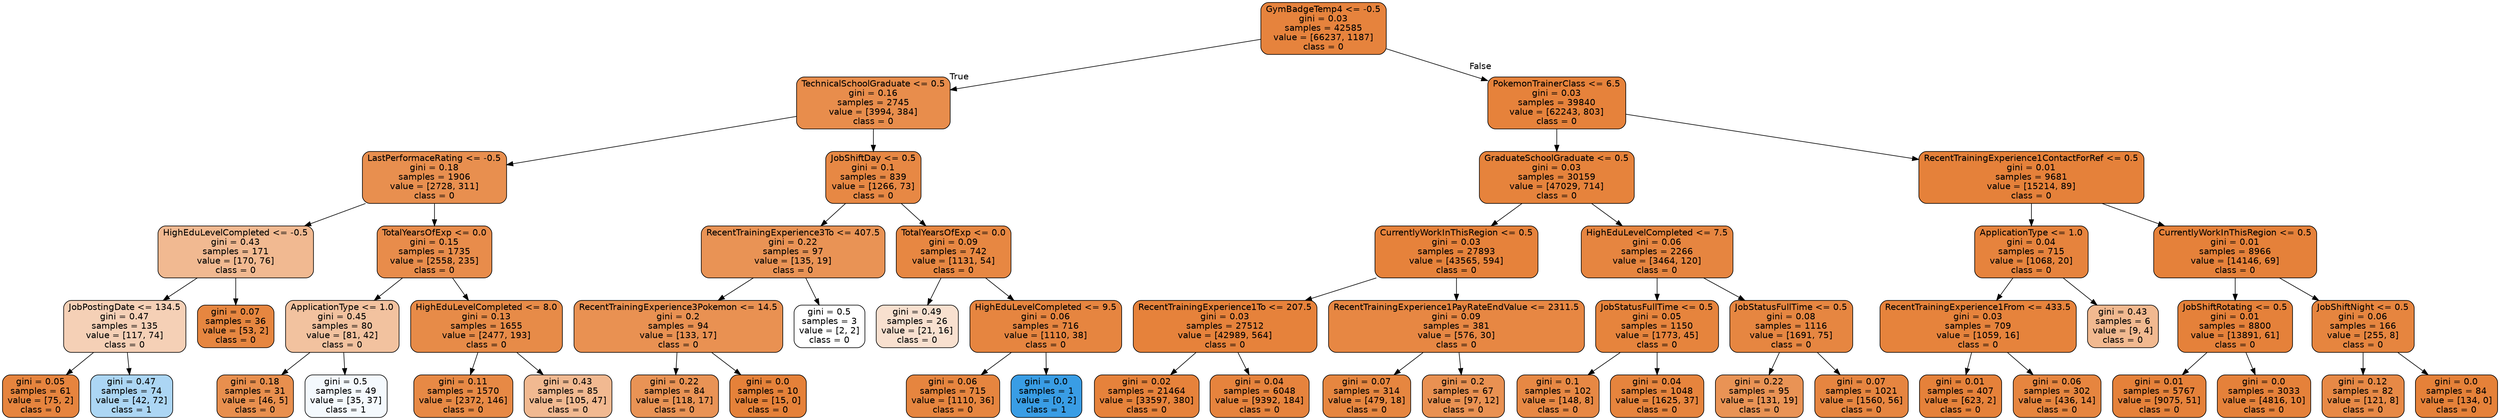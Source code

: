 digraph Tree {
node [shape=box, style="filled, rounded", color="black", fontname=helvetica] ;
edge [fontname=helvetica] ;
0 [label="GymBadgeTemp4 <= -0.5\ngini = 0.03\nsamples = 42585\nvalue = [66237, 1187]\nclass = 0", fillcolor="#e58139fa"] ;
1 [label="TechnicalSchoolGraduate <= 0.5\ngini = 0.16\nsamples = 2745\nvalue = [3994, 384]\nclass = 0", fillcolor="#e58139e6"] ;
0 -> 1 [labeldistance=2.5, labelangle=45, headlabel="True"] ;
2 [label="LastPerformaceRating <= -0.5\ngini = 0.18\nsamples = 1906\nvalue = [2728, 311]\nclass = 0", fillcolor="#e58139e2"] ;
1 -> 2 ;
3 [label="HighEduLevelCompleted <= -0.5\ngini = 0.43\nsamples = 171\nvalue = [170, 76]\nclass = 0", fillcolor="#e581398d"] ;
2 -> 3 ;
4 [label="JobPostingDate <= 134.5\ngini = 0.47\nsamples = 135\nvalue = [117, 74]\nclass = 0", fillcolor="#e581395e"] ;
3 -> 4 ;
5 [label="gini = 0.05\nsamples = 61\nvalue = [75, 2]\nclass = 0", fillcolor="#e58139f8"] ;
4 -> 5 ;
6 [label="gini = 0.47\nsamples = 74\nvalue = [42, 72]\nclass = 1", fillcolor="#399de56a"] ;
4 -> 6 ;
7 [label="gini = 0.07\nsamples = 36\nvalue = [53, 2]\nclass = 0", fillcolor="#e58139f5"] ;
3 -> 7 ;
8 [label="TotalYearsOfExp <= 0.0\ngini = 0.15\nsamples = 1735\nvalue = [2558, 235]\nclass = 0", fillcolor="#e58139e8"] ;
2 -> 8 ;
9 [label="ApplicationType <= 1.0\ngini = 0.45\nsamples = 80\nvalue = [81, 42]\nclass = 0", fillcolor="#e581397b"] ;
8 -> 9 ;
10 [label="gini = 0.18\nsamples = 31\nvalue = [46, 5]\nclass = 0", fillcolor="#e58139e3"] ;
9 -> 10 ;
11 [label="gini = 0.5\nsamples = 49\nvalue = [35, 37]\nclass = 1", fillcolor="#399de50e"] ;
9 -> 11 ;
12 [label="HighEduLevelCompleted <= 8.0\ngini = 0.13\nsamples = 1655\nvalue = [2477, 193]\nclass = 0", fillcolor="#e58139eb"] ;
8 -> 12 ;
13 [label="gini = 0.11\nsamples = 1570\nvalue = [2372, 146]\nclass = 0", fillcolor="#e58139ef"] ;
12 -> 13 ;
14 [label="gini = 0.43\nsamples = 85\nvalue = [105, 47]\nclass = 0", fillcolor="#e581398d"] ;
12 -> 14 ;
15 [label="JobShiftDay <= 0.5\ngini = 0.1\nsamples = 839\nvalue = [1266, 73]\nclass = 0", fillcolor="#e58139f0"] ;
1 -> 15 ;
16 [label="RecentTrainingExperience3To <= 407.5\ngini = 0.22\nsamples = 97\nvalue = [135, 19]\nclass = 0", fillcolor="#e58139db"] ;
15 -> 16 ;
17 [label="RecentTrainingExperience3Pokemon <= 14.5\ngini = 0.2\nsamples = 94\nvalue = [133, 17]\nclass = 0", fillcolor="#e58139de"] ;
16 -> 17 ;
18 [label="gini = 0.22\nsamples = 84\nvalue = [118, 17]\nclass = 0", fillcolor="#e58139da"] ;
17 -> 18 ;
19 [label="gini = 0.0\nsamples = 10\nvalue = [15, 0]\nclass = 0", fillcolor="#e58139ff"] ;
17 -> 19 ;
20 [label="gini = 0.5\nsamples = 3\nvalue = [2, 2]\nclass = 0", fillcolor="#e5813900"] ;
16 -> 20 ;
21 [label="TotalYearsOfExp <= 0.0\ngini = 0.09\nsamples = 742\nvalue = [1131, 54]\nclass = 0", fillcolor="#e58139f3"] ;
15 -> 21 ;
22 [label="gini = 0.49\nsamples = 26\nvalue = [21, 16]\nclass = 0", fillcolor="#e581393d"] ;
21 -> 22 ;
23 [label="HighEduLevelCompleted <= 9.5\ngini = 0.06\nsamples = 716\nvalue = [1110, 38]\nclass = 0", fillcolor="#e58139f6"] ;
21 -> 23 ;
24 [label="gini = 0.06\nsamples = 715\nvalue = [1110, 36]\nclass = 0", fillcolor="#e58139f7"] ;
23 -> 24 ;
25 [label="gini = 0.0\nsamples = 1\nvalue = [0, 2]\nclass = 1", fillcolor="#399de5ff"] ;
23 -> 25 ;
26 [label="PokemonTrainerClass <= 6.5\ngini = 0.03\nsamples = 39840\nvalue = [62243, 803]\nclass = 0", fillcolor="#e58139fc"] ;
0 -> 26 [labeldistance=2.5, labelangle=-45, headlabel="False"] ;
27 [label="GraduateSchoolGraduate <= 0.5\ngini = 0.03\nsamples = 30159\nvalue = [47029, 714]\nclass = 0", fillcolor="#e58139fb"] ;
26 -> 27 ;
28 [label="CurrentlyWorkInThisRegion <= 0.5\ngini = 0.03\nsamples = 27893\nvalue = [43565, 594]\nclass = 0", fillcolor="#e58139fc"] ;
27 -> 28 ;
29 [label="RecentTrainingExperience1To <= 207.5\ngini = 0.03\nsamples = 27512\nvalue = [42989, 564]\nclass = 0", fillcolor="#e58139fc"] ;
28 -> 29 ;
30 [label="gini = 0.02\nsamples = 21464\nvalue = [33597, 380]\nclass = 0", fillcolor="#e58139fc"] ;
29 -> 30 ;
31 [label="gini = 0.04\nsamples = 6048\nvalue = [9392, 184]\nclass = 0", fillcolor="#e58139fa"] ;
29 -> 31 ;
32 [label="RecentTrainingExperience1PayRateEndValue <= 2311.5\ngini = 0.09\nsamples = 381\nvalue = [576, 30]\nclass = 0", fillcolor="#e58139f2"] ;
28 -> 32 ;
33 [label="gini = 0.07\nsamples = 314\nvalue = [479, 18]\nclass = 0", fillcolor="#e58139f5"] ;
32 -> 33 ;
34 [label="gini = 0.2\nsamples = 67\nvalue = [97, 12]\nclass = 0", fillcolor="#e58139df"] ;
32 -> 34 ;
35 [label="HighEduLevelCompleted <= 7.5\ngini = 0.06\nsamples = 2266\nvalue = [3464, 120]\nclass = 0", fillcolor="#e58139f6"] ;
27 -> 35 ;
36 [label="JobStatusFullTime <= 0.5\ngini = 0.05\nsamples = 1150\nvalue = [1773, 45]\nclass = 0", fillcolor="#e58139f9"] ;
35 -> 36 ;
37 [label="gini = 0.1\nsamples = 102\nvalue = [148, 8]\nclass = 0", fillcolor="#e58139f1"] ;
36 -> 37 ;
38 [label="gini = 0.04\nsamples = 1048\nvalue = [1625, 37]\nclass = 0", fillcolor="#e58139f9"] ;
36 -> 38 ;
39 [label="JobStatusFullTime <= 0.5\ngini = 0.08\nsamples = 1116\nvalue = [1691, 75]\nclass = 0", fillcolor="#e58139f4"] ;
35 -> 39 ;
40 [label="gini = 0.22\nsamples = 95\nvalue = [131, 19]\nclass = 0", fillcolor="#e58139da"] ;
39 -> 40 ;
41 [label="gini = 0.07\nsamples = 1021\nvalue = [1560, 56]\nclass = 0", fillcolor="#e58139f6"] ;
39 -> 41 ;
42 [label="RecentTrainingExperience1ContactForRef <= 0.5\ngini = 0.01\nsamples = 9681\nvalue = [15214, 89]\nclass = 0", fillcolor="#e58139fe"] ;
26 -> 42 ;
43 [label="ApplicationType <= 1.0\ngini = 0.04\nsamples = 715\nvalue = [1068, 20]\nclass = 0", fillcolor="#e58139fa"] ;
42 -> 43 ;
44 [label="RecentTrainingExperience1From <= 433.5\ngini = 0.03\nsamples = 709\nvalue = [1059, 16]\nclass = 0", fillcolor="#e58139fb"] ;
43 -> 44 ;
45 [label="gini = 0.01\nsamples = 407\nvalue = [623, 2]\nclass = 0", fillcolor="#e58139fe"] ;
44 -> 45 ;
46 [label="gini = 0.06\nsamples = 302\nvalue = [436, 14]\nclass = 0", fillcolor="#e58139f7"] ;
44 -> 46 ;
47 [label="gini = 0.43\nsamples = 6\nvalue = [9, 4]\nclass = 0", fillcolor="#e581398e"] ;
43 -> 47 ;
48 [label="CurrentlyWorkInThisRegion <= 0.5\ngini = 0.01\nsamples = 8966\nvalue = [14146, 69]\nclass = 0", fillcolor="#e58139fe"] ;
42 -> 48 ;
49 [label="JobShiftRotating <= 0.5\ngini = 0.01\nsamples = 8800\nvalue = [13891, 61]\nclass = 0", fillcolor="#e58139fe"] ;
48 -> 49 ;
50 [label="gini = 0.01\nsamples = 5767\nvalue = [9075, 51]\nclass = 0", fillcolor="#e58139fe"] ;
49 -> 50 ;
51 [label="gini = 0.0\nsamples = 3033\nvalue = [4816, 10]\nclass = 0", fillcolor="#e58139fe"] ;
49 -> 51 ;
52 [label="JobShiftNight <= 0.5\ngini = 0.06\nsamples = 166\nvalue = [255, 8]\nclass = 0", fillcolor="#e58139f7"] ;
48 -> 52 ;
53 [label="gini = 0.12\nsamples = 82\nvalue = [121, 8]\nclass = 0", fillcolor="#e58139ee"] ;
52 -> 53 ;
54 [label="gini = 0.0\nsamples = 84\nvalue = [134, 0]\nclass = 0", fillcolor="#e58139ff"] ;
52 -> 54 ;
}